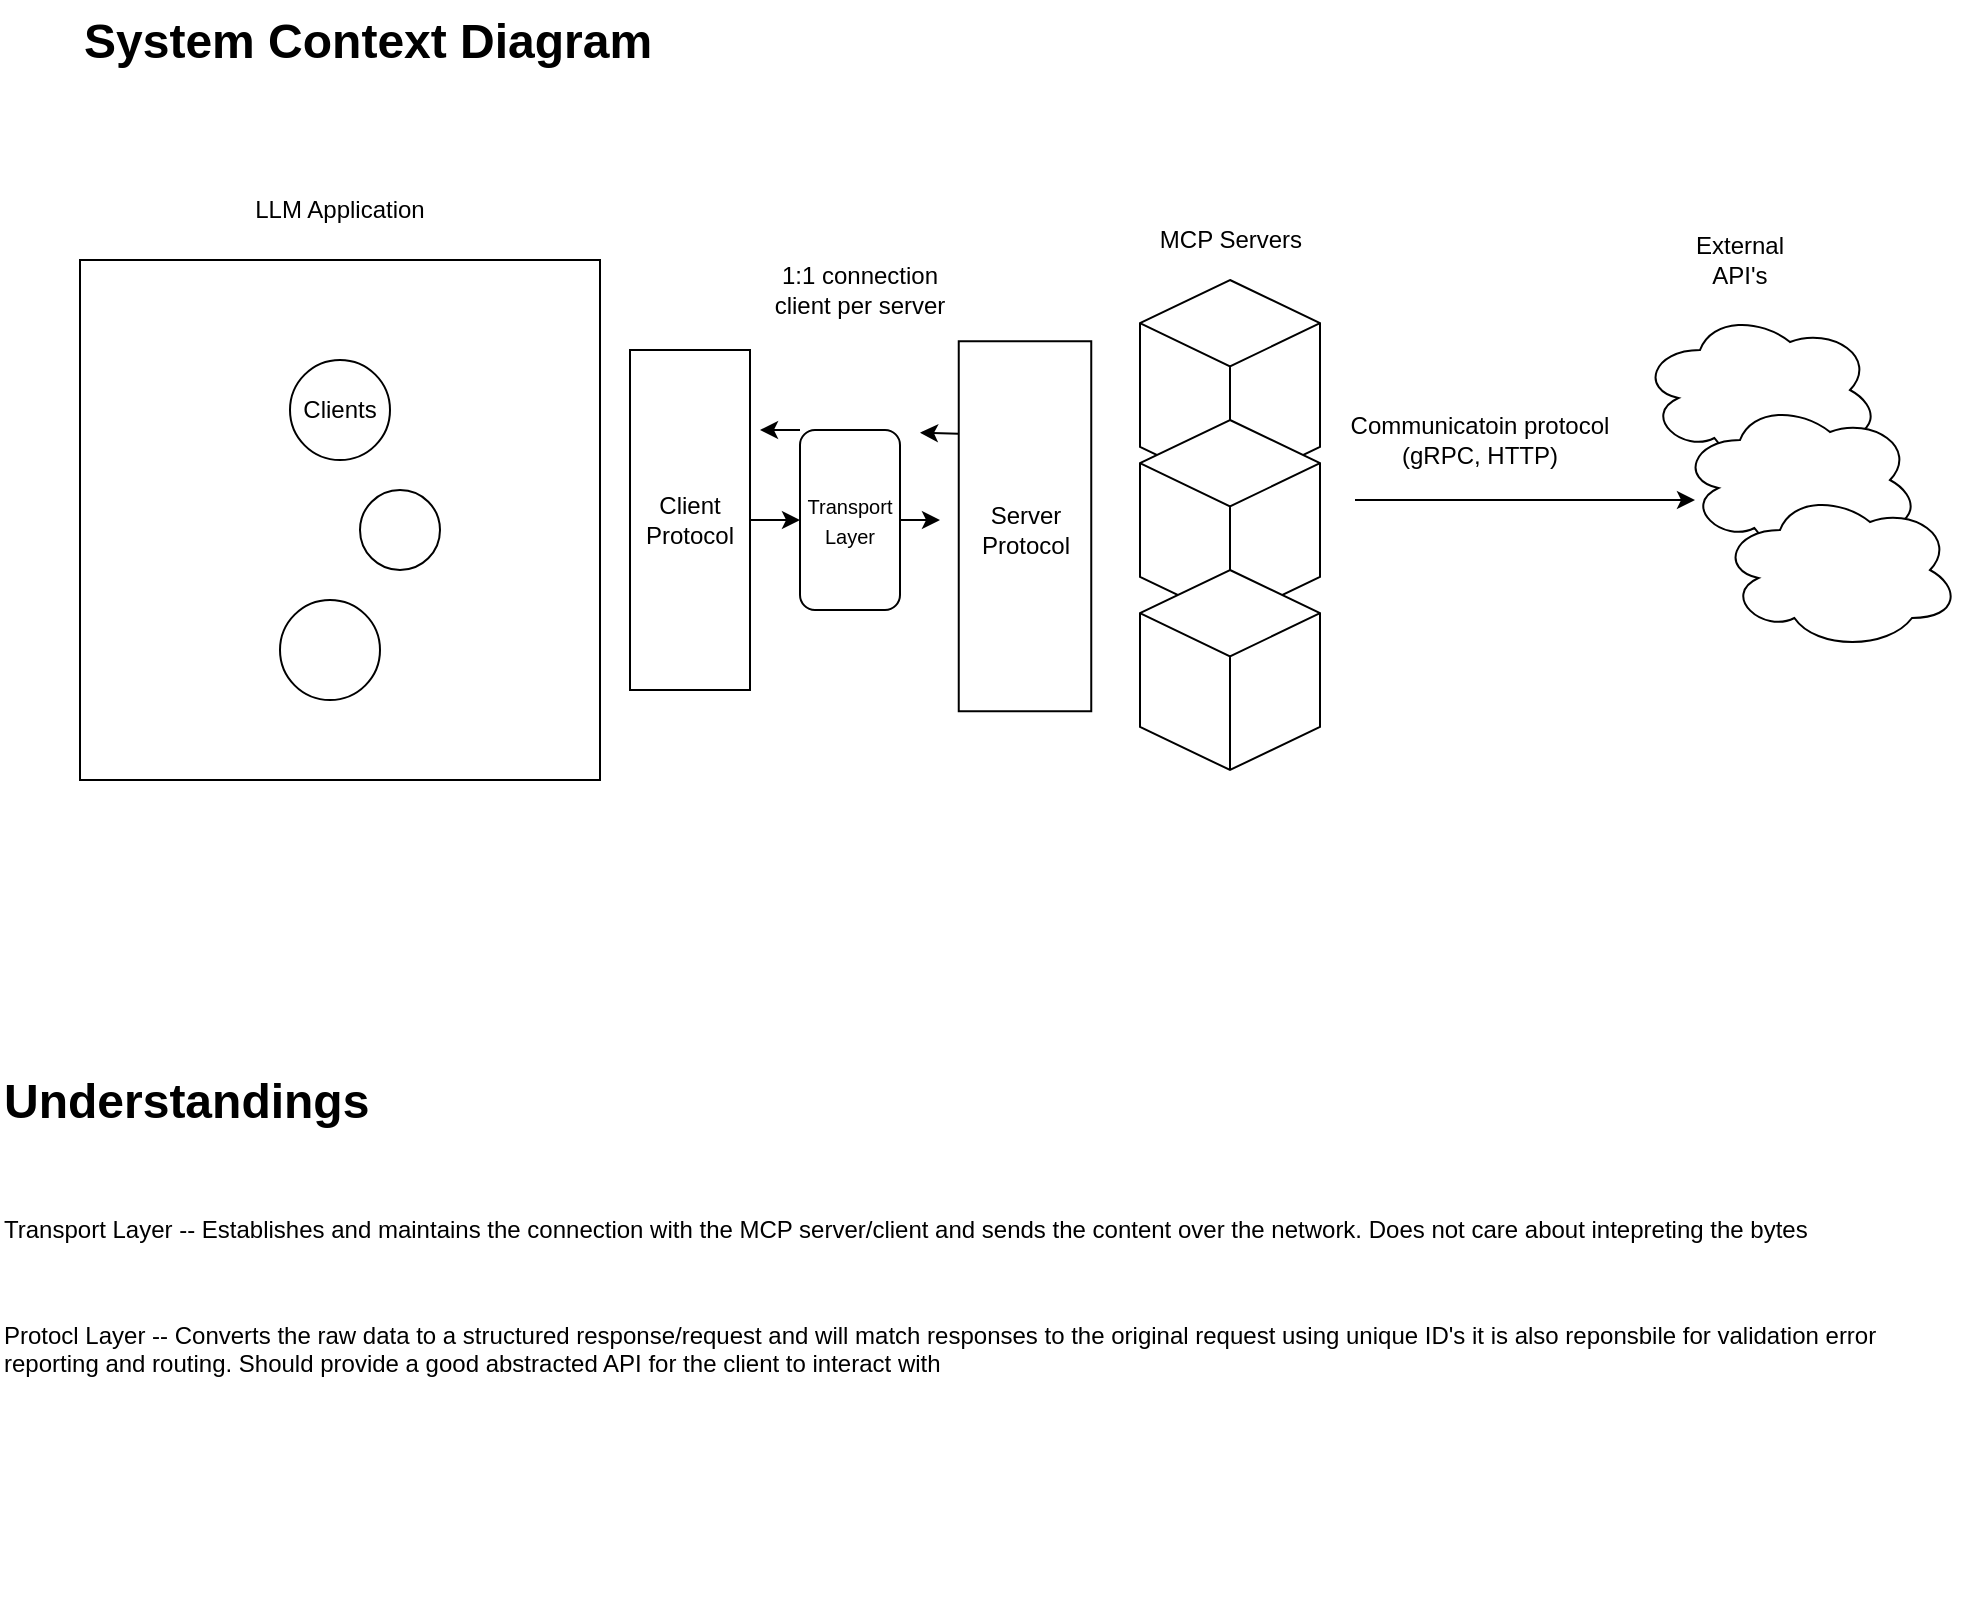 <mxfile>
    <diagram id="U4nBYmfB86E5RVRr318T" name="System Context">
        <mxGraphModel dx="995" dy="928" grid="1" gridSize="10" guides="1" tooltips="1" connect="1" arrows="1" fold="1" page="1" pageScale="1" pageWidth="1100" pageHeight="1700" math="0" shadow="0">
            <root>
                <mxCell id="0"/>
                <mxCell id="1" parent="0"/>
                <mxCell id="4" value="" style="whiteSpace=wrap;html=1;aspect=fixed;" parent="1" vertex="1">
                    <mxGeometry x="100" y="210" width="260" height="260" as="geometry"/>
                </mxCell>
                <mxCell id="6" value="&lt;h1 style=&quot;margin-top: 0px;&quot;&gt;System Context Diagram&lt;/h1&gt;" style="text;html=1;whiteSpace=wrap;overflow=hidden;rounded=0;" parent="1" vertex="1">
                    <mxGeometry x="100" y="80" width="330" height="120" as="geometry"/>
                </mxCell>
                <mxCell id="7" value="LLM Application" style="text;html=1;align=center;verticalAlign=middle;whiteSpace=wrap;rounded=0;" parent="1" vertex="1">
                    <mxGeometry x="180" y="170" width="100" height="30" as="geometry"/>
                </mxCell>
                <mxCell id="12" value="" style="ellipse;whiteSpace=wrap;html=1;aspect=fixed;" parent="1" vertex="1">
                    <mxGeometry x="205" y="260" width="50" height="50" as="geometry"/>
                </mxCell>
                <mxCell id="13" value="" style="ellipse;whiteSpace=wrap;html=1;aspect=fixed;" parent="1" vertex="1">
                    <mxGeometry x="240" y="325" width="40" height="40" as="geometry"/>
                </mxCell>
                <mxCell id="14" value="" style="ellipse;whiteSpace=wrap;html=1;aspect=fixed;" parent="1" vertex="1">
                    <mxGeometry x="200" y="380" width="50" height="50" as="geometry"/>
                </mxCell>
                <mxCell id="15" value="Clients" style="text;html=1;align=center;verticalAlign=middle;whiteSpace=wrap;rounded=0;" parent="1" vertex="1">
                    <mxGeometry x="200" y="270" width="60" height="30" as="geometry"/>
                </mxCell>
                <mxCell id="16" value="" style="html=1;whiteSpace=wrap;shape=isoCube2;backgroundOutline=1;isoAngle=15;" parent="1" vertex="1">
                    <mxGeometry x="630" y="220" width="90" height="105" as="geometry"/>
                </mxCell>
                <mxCell id="17" value="" style="html=1;whiteSpace=wrap;shape=isoCube2;backgroundOutline=1;isoAngle=15;" parent="1" vertex="1">
                    <mxGeometry x="630" y="290" width="90" height="100" as="geometry"/>
                </mxCell>
                <mxCell id="18" value="" style="html=1;whiteSpace=wrap;shape=isoCube2;backgroundOutline=1;isoAngle=15;" parent="1" vertex="1">
                    <mxGeometry x="630" y="365" width="90" height="100" as="geometry"/>
                </mxCell>
                <mxCell id="19" value="MCP Servers" style="text;html=1;align=center;verticalAlign=middle;whiteSpace=wrap;rounded=0;" parent="1" vertex="1">
                    <mxGeometry x="612.5" y="180" width="125" height="40" as="geometry"/>
                </mxCell>
                <mxCell id="20" value="1:1 connection client per server" style="text;html=1;align=center;verticalAlign=middle;whiteSpace=wrap;rounded=0;" parent="1" vertex="1">
                    <mxGeometry x="435" y="210" width="110" height="30" as="geometry"/>
                </mxCell>
                <mxCell id="21" value="" style="endArrow=classic;html=1;" parent="1" edge="1">
                    <mxGeometry width="50" height="50" relative="1" as="geometry">
                        <mxPoint x="737.5" y="330" as="sourcePoint"/>
                        <mxPoint x="907.5" y="330" as="targetPoint"/>
                    </mxGeometry>
                </mxCell>
                <mxCell id="22" value="" style="ellipse;shape=cloud;whiteSpace=wrap;html=1;" parent="1" vertex="1">
                    <mxGeometry x="880" y="235" width="120" height="80" as="geometry"/>
                </mxCell>
                <mxCell id="23" value="" style="ellipse;shape=cloud;whiteSpace=wrap;html=1;" parent="1" vertex="1">
                    <mxGeometry x="900" y="280" width="120" height="80" as="geometry"/>
                </mxCell>
                <mxCell id="24" value="" style="ellipse;shape=cloud;whiteSpace=wrap;html=1;" parent="1" vertex="1">
                    <mxGeometry x="920" y="325" width="120" height="80" as="geometry"/>
                </mxCell>
                <mxCell id="25" value="External API&#39;s" style="text;html=1;align=center;verticalAlign=middle;whiteSpace=wrap;rounded=0;" parent="1" vertex="1">
                    <mxGeometry x="900" y="195" width="60" height="30" as="geometry"/>
                </mxCell>
                <mxCell id="26" value="Communicatoin protocol (gRPC, HTTP)" style="text;html=1;align=center;verticalAlign=middle;whiteSpace=wrap;rounded=0;" parent="1" vertex="1">
                    <mxGeometry x="730" y="280" width="140" height="40" as="geometry"/>
                </mxCell>
                <mxCell id="9qp1rgAnBwMAJgA7jmng-26" value="" style="rounded=0;whiteSpace=wrap;html=1;rotation=90;" parent="1" vertex="1">
                    <mxGeometry x="320" y="310" width="170" height="60" as="geometry"/>
                </mxCell>
                <mxCell id="9qp1rgAnBwMAJgA7jmng-52" style="edgeStyle=none;html=1;exitX=1;exitY=0.5;exitDx=0;exitDy=0;entryX=0.5;entryY=1;entryDx=0;entryDy=0;" parent="1" source="9qp1rgAnBwMAJgA7jmng-28" target="9qp1rgAnBwMAJgA7jmng-31" edge="1">
                    <mxGeometry relative="1" as="geometry"/>
                </mxCell>
                <mxCell id="9qp1rgAnBwMAJgA7jmng-28" value="Client Protocol" style="text;html=1;align=center;verticalAlign=middle;whiteSpace=wrap;rounded=0;" parent="1" vertex="1">
                    <mxGeometry x="375" y="325" width="60" height="30" as="geometry"/>
                </mxCell>
                <mxCell id="9qp1rgAnBwMAJgA7jmng-51" style="edgeStyle=none;html=1;exitX=0.5;exitY=0;exitDx=0;exitDy=0;" parent="1" source="9qp1rgAnBwMAJgA7jmng-31" edge="1">
                    <mxGeometry relative="1" as="geometry">
                        <mxPoint x="530" y="340" as="targetPoint"/>
                    </mxGeometry>
                </mxCell>
                <mxCell id="9qp1rgAnBwMAJgA7jmng-55" style="edgeStyle=none;html=1;exitX=0;exitY=1;exitDx=0;exitDy=0;" parent="1" source="9qp1rgAnBwMAJgA7jmng-31" edge="1">
                    <mxGeometry relative="1" as="geometry">
                        <mxPoint x="440" y="295" as="targetPoint"/>
                    </mxGeometry>
                </mxCell>
                <mxCell id="9qp1rgAnBwMAJgA7jmng-31" value="" style="rounded=1;whiteSpace=wrap;html=1;rotation=90;" parent="1" vertex="1">
                    <mxGeometry x="440" y="315" width="90" height="50" as="geometry"/>
                </mxCell>
                <mxCell id="9qp1rgAnBwMAJgA7jmng-33" value="&lt;font style=&quot;font-size: 10px;&quot;&gt;Transport Layer&lt;/font&gt;" style="text;html=1;align=center;verticalAlign=middle;whiteSpace=wrap;rounded=0;" parent="1" vertex="1">
                    <mxGeometry x="480" y="330" width="10" height="20" as="geometry"/>
                </mxCell>
                <mxCell id="9qp1rgAnBwMAJgA7jmng-38" value="&lt;h1 style=&quot;margin-top: 0px;&quot;&gt;Understandings&lt;/h1&gt;&lt;p&gt;&lt;br&gt;&lt;/p&gt;&lt;p&gt;Transport Layer -- Establishes and maintains the connection with the MCP server/client and sends the content over the network. Does not care about intepreting the bytes&lt;/p&gt;&lt;p&gt;&lt;br&gt;&lt;/p&gt;&lt;p&gt;Protocl Layer -- Converts the raw data to a structured response/request and will match responses to the original request using unique ID&#39;s it is also reponsbile for validation error reporting and routing. Should provide a good abstracted API for the client to interact with&lt;/p&gt;" style="text;html=1;whiteSpace=wrap;overflow=hidden;rounded=0;" parent="1" vertex="1">
                    <mxGeometry x="60" y="610" width="950" height="270" as="geometry"/>
                </mxCell>
                <mxCell id="9qp1rgAnBwMAJgA7jmng-56" style="edgeStyle=none;html=1;exitX=0.25;exitY=1;exitDx=0;exitDy=0;" parent="1" source="9qp1rgAnBwMAJgA7jmng-46" edge="1">
                    <mxGeometry relative="1" as="geometry">
                        <mxPoint x="520" y="296.333" as="targetPoint"/>
                    </mxGeometry>
                </mxCell>
                <mxCell id="9qp1rgAnBwMAJgA7jmng-46" value="" style="rounded=0;whiteSpace=wrap;html=1;rotation=90;" parent="1" vertex="1">
                    <mxGeometry x="480" y="310" width="185" height="66.25" as="geometry"/>
                </mxCell>
                <mxCell id="9qp1rgAnBwMAJgA7jmng-48" value="Server Protocol" style="text;html=1;align=center;verticalAlign=middle;whiteSpace=wrap;rounded=0;" parent="1" vertex="1">
                    <mxGeometry x="542.5" y="330" width="60" height="30" as="geometry"/>
                </mxCell>
            </root>
        </mxGraphModel>
    </diagram>
    <diagram id="nICj5DI9xEzOtOaotQl6" name="Container Diagram">
        <mxGraphModel dx="869" dy="977" grid="1" gridSize="10" guides="1" tooltips="1" connect="1" arrows="1" fold="1" page="1" pageScale="1" pageWidth="10000" pageHeight="10000" math="0" shadow="0">
            <root>
                <mxCell id="0"/>
                <mxCell id="1" parent="0"/>
                <mxCell id="vaty8L83Q9-kslrnLsRD-1" value="&lt;h1 style=&quot;margin-top: 0px;&quot;&gt;Container Diagram&lt;/h1&gt;" style="text;html=1;whiteSpace=wrap;overflow=hidden;rounded=0;" parent="1" vertex="1">
                    <mxGeometry x="70" y="30" width="290" height="110" as="geometry"/>
                </mxCell>
                <mxCell id="xJqEILIBYSc9N7Lx9qSh-1" value="LLM Application (Client)" style="whiteSpace=wrap;html=1;aspect=fixed;" parent="1" vertex="1">
                    <mxGeometry x="50" y="180" width="120" height="120" as="geometry"/>
                </mxCell>
                <mxCell id="xJqEILIBYSc9N7Lx9qSh-2" value="" style="whiteSpace=wrap;html=1;aspect=fixed;" parent="1" vertex="1">
                    <mxGeometry x="200" y="140" width="530" height="530" as="geometry"/>
                </mxCell>
                <mxCell id="xJqEILIBYSc9N7Lx9qSh-3" value="&lt;h1 style=&quot;margin-top: 0px;&quot;&gt;&lt;font style=&quot;font-size: 11px;&quot;&gt;Client Protocol&lt;/font&gt;&lt;/h1&gt;" style="text;html=1;whiteSpace=wrap;overflow=hidden;rounded=0;" parent="1" vertex="1">
                    <mxGeometry x="200" y="100" width="180" height="60" as="geometry"/>
                </mxCell>
                <mxCell id="xJqEILIBYSc9N7Lx9qSh-4" value="" style="whiteSpace=wrap;html=1;aspect=fixed;" parent="1" vertex="1">
                    <mxGeometry x="220" y="160" width="210" height="210" as="geometry"/>
                </mxCell>
                <mxCell id="xJqEILIBYSc9N7Lx9qSh-6" value="&lt;h1 style=&quot;margin-top: 0px;&quot;&gt;&lt;font style=&quot;font-size: 10px;&quot;&gt;Message Framing&lt;/font&gt;&lt;/h1&gt;&lt;p&gt;&lt;font style=&quot;font-size: 8px;&quot;&gt;Handled by library implementations. The purpose of messagae framing is to give scope of the message and provide a way to know where a message starts and ends throughout the connection&lt;/font&gt;&lt;/p&gt;" style="text;html=1;whiteSpace=wrap;overflow=hidden;rounded=0;" parent="1" vertex="1">
                    <mxGeometry x="230" y="160" width="180" height="110" as="geometry"/>
                </mxCell>
                <mxCell id="xJqEILIBYSc9N7Lx9qSh-7" value="" style="whiteSpace=wrap;html=1;aspect=fixed;" parent="1" vertex="1">
                    <mxGeometry x="450" y="160" width="210" height="210" as="geometry"/>
                </mxCell>
                <mxCell id="xJqEILIBYSc9N7Lx9qSh-8" value="&lt;h1 style=&quot;margin-top: 0px;&quot;&gt;&lt;font style=&quot;font-size: 12px;&quot;&gt;Request ID&lt;/font&gt;&lt;/h1&gt;&lt;div&gt;&lt;font style=&quot;font-size: 10px;&quot;&gt;Keeps track of our request (async) used to pair up with responses/track any failed request&lt;/font&gt;&lt;/div&gt;" style="text;html=1;whiteSpace=wrap;overflow=hidden;rounded=0;" parent="1" vertex="1">
                    <mxGeometry x="460" y="160" width="180" height="120" as="geometry"/>
                </mxCell>
                <mxCell id="xJqEILIBYSc9N7Lx9qSh-9" value="" style="whiteSpace=wrap;html=1;aspect=fixed;" parent="1" vertex="1">
                    <mxGeometry x="220" y="400" width="210" height="210" as="geometry"/>
                </mxCell>
                <mxCell id="xJqEILIBYSc9N7Lx9qSh-10" value="&lt;h1 style=&quot;margin-top: 0px;&quot;&gt;&lt;font style=&quot;font-size: 12px;&quot;&gt;Data Formating&lt;/font&gt;&lt;/h1&gt;&lt;p&gt;&lt;font style=&quot;font-size: 10px;&quot;&gt;JSON RPC 2.0 Library can format our request. Service to format our data based on the decided protocol&lt;/font&gt;&lt;/p&gt;" style="text;html=1;whiteSpace=wrap;overflow=hidden;rounded=0;" parent="1" vertex="1">
                    <mxGeometry x="230" y="410" width="180" height="120" as="geometry"/>
                </mxCell>
                <mxCell id="SDBYMW-GumEw-l4PPaEx-1" value="" style="rounded=1;whiteSpace=wrap;html=1;" vertex="1" parent="1">
                    <mxGeometry x="775" y="180" width="210" height="440" as="geometry"/>
                </mxCell>
                <mxCell id="SDBYMW-GumEw-l4PPaEx-3" value="&lt;h1 style=&quot;margin-top: 0px;&quot;&gt;&lt;font style=&quot;font-size: 12px;&quot;&gt;Transport Layer&lt;/font&gt;&lt;/h1&gt;" style="text;html=1;whiteSpace=wrap;overflow=hidden;rounded=0;" vertex="1" parent="1">
                    <mxGeometry x="790" y="140" width="225" height="110" as="geometry"/>
                </mxCell>
                <mxCell id="SDBYMW-GumEw-l4PPaEx-5" value="" style="whiteSpace=wrap;html=1;aspect=fixed;" vertex="1" parent="1">
                    <mxGeometry x="795" y="200" width="170" height="170" as="geometry"/>
                </mxCell>
                <mxCell id="SDBYMW-GumEw-l4PPaEx-6" value="" style="whiteSpace=wrap;html=1;aspect=fixed;" vertex="1" parent="1">
                    <mxGeometry x="795" y="390" width="175" height="175" as="geometry"/>
                </mxCell>
                <mxCell id="SDBYMW-GumEw-l4PPaEx-8" value="&lt;b&gt;Extractor&lt;br&gt;&lt;/b&gt;Should extract the raw data from the request/response body and feed it to the respective protocol" style="text;html=1;align=center;verticalAlign=middle;whiteSpace=wrap;rounded=0;" vertex="1" parent="1">
                    <mxGeometry x="805" y="210" width="150" height="90" as="geometry"/>
                </mxCell>
                <mxCell id="SDBYMW-GumEw-l4PPaEx-9" value="&lt;b&gt;Sender&lt;/b&gt;&lt;br&gt;Should take the data from its respective protocol wrap it in an appropiate format (HTTP) and send it over the network" style="text;html=1;align=center;verticalAlign=middle;whiteSpace=wrap;rounded=0;" vertex="1" parent="1">
                    <mxGeometry x="805" y="420" width="150" height="90" as="geometry"/>
                </mxCell>
                <mxCell id="SDBYMW-GumEw-l4PPaEx-10" value="" style="whiteSpace=wrap;html=1;aspect=fixed;" vertex="1" parent="1">
                    <mxGeometry x="1050" y="140" width="520" height="520" as="geometry"/>
                </mxCell>
                <mxCell id="SDBYMW-GumEw-l4PPaEx-11" value="&lt;b&gt;Server Protocol&lt;/b&gt;" style="text;html=1;align=center;verticalAlign=middle;whiteSpace=wrap;rounded=0;" vertex="1" parent="1">
                    <mxGeometry x="1060" y="100" width="110" height="30" as="geometry"/>
                </mxCell>
                <mxCell id="SDBYMW-GumEw-l4PPaEx-12" value="" style="whiteSpace=wrap;html=1;aspect=fixed;" vertex="1" parent="1">
                    <mxGeometry x="1080" y="175" width="185" height="185" as="geometry"/>
                </mxCell>
                <mxCell id="SDBYMW-GumEw-l4PPaEx-14" value="&lt;b&gt;Message Framing&lt;/b&gt;&lt;br&gt;(same as client)" style="text;html=1;align=center;verticalAlign=middle;whiteSpace=wrap;rounded=0;" vertex="1" parent="1">
                    <mxGeometry x="1117.5" y="190" width="110" height="50" as="geometry"/>
                </mxCell>
                <mxCell id="SDBYMW-GumEw-l4PPaEx-15" value="" style="whiteSpace=wrap;html=1;aspect=fixed;" vertex="1" parent="1">
                    <mxGeometry x="1340" y="175" width="185" height="185" as="geometry"/>
                </mxCell>
                <mxCell id="SDBYMW-GumEw-l4PPaEx-16" value="&lt;b style=&quot;color: rgb(63, 63, 63); scrollbar-color: rgb(226, 226, 226) rgb(251, 251, 251);&quot;&gt;Response ID&lt;/b&gt;&lt;br style=&quot;color: rgb(63, 63, 63); scrollbar-color: rgb(226, 226, 226) rgb(251, 251, 251);&quot;&gt;&lt;span style=&quot;color: rgb(0, 0, 0);&quot;&gt;should provide a matching response ID to the request to mark as completed&lt;/span&gt;" style="text;html=1;align=center;verticalAlign=middle;whiteSpace=wrap;rounded=0;" vertex="1" parent="1">
                    <mxGeometry x="1340" y="200" width="183.75" height="55" as="geometry"/>
                </mxCell>
                <mxCell id="Eifu-nNsfGWq647xZzAK-1" value="" style="whiteSpace=wrap;html=1;aspect=fixed;" vertex="1" parent="1">
                    <mxGeometry x="1085" y="410" width="180" height="180" as="geometry"/>
                </mxCell>
                <mxCell id="Eifu-nNsfGWq647xZzAK-2" value="&lt;b&gt;Tool Discovery&lt;/b&gt;&lt;br&gt;Responsbile for tracking what tools are available and their descriptions" style="text;html=1;align=center;verticalAlign=middle;whiteSpace=wrap;rounded=0;" vertex="1" parent="1">
                    <mxGeometry x="1107.5" y="435" width="132.5" height="65" as="geometry"/>
                </mxCell>
                <mxCell id="ksmCiU1daF_gja7M9dWL-1" value="" style="whiteSpace=wrap;html=1;aspect=fixed;" vertex="1" parent="1">
                    <mxGeometry x="1345" y="410" width="180" height="180" as="geometry"/>
                </mxCell>
                <mxCell id="ksmCiU1daF_gja7M9dWL-2" value="&lt;b&gt;Internal Tools&lt;/b&gt;&lt;br&gt;The set of tools the server owns that can be called without external communicatoin" style="text;html=1;align=center;verticalAlign=middle;whiteSpace=wrap;rounded=0;" vertex="1" parent="1">
                    <mxGeometry x="1380" y="442.5" width="110" height="87.5" as="geometry"/>
                </mxCell>
            </root>
        </mxGraphModel>
    </diagram>
</mxfile>
